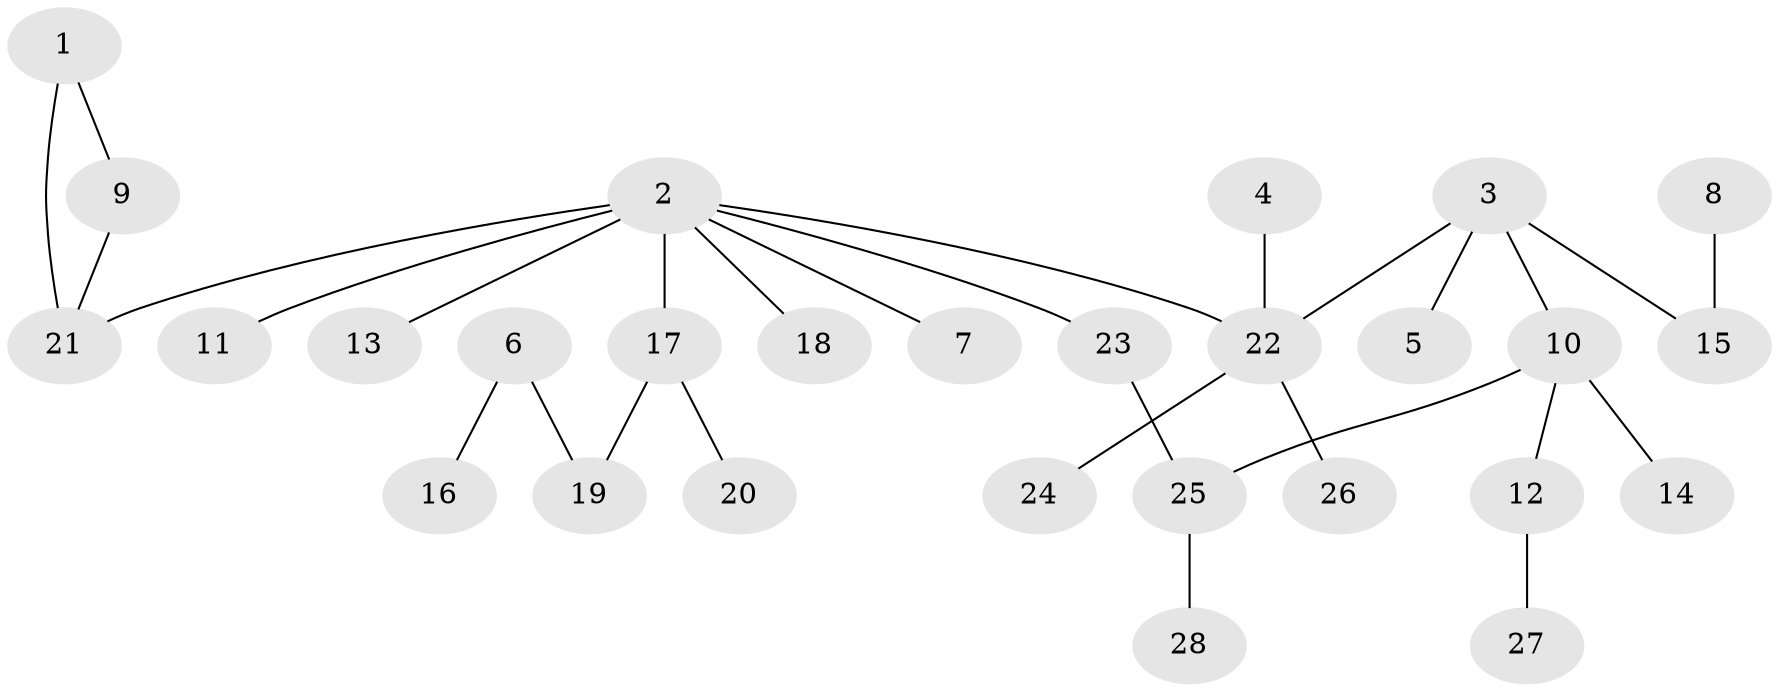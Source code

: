 // original degree distribution, {4: 0.14285714285714285, 6: 0.017857142857142856, 3: 0.14285714285714285, 2: 0.19642857142857142, 5: 0.017857142857142856, 1: 0.48214285714285715}
// Generated by graph-tools (version 1.1) at 2025/25/03/09/25 03:25:32]
// undirected, 28 vertices, 29 edges
graph export_dot {
graph [start="1"]
  node [color=gray90,style=filled];
  1;
  2;
  3;
  4;
  5;
  6;
  7;
  8;
  9;
  10;
  11;
  12;
  13;
  14;
  15;
  16;
  17;
  18;
  19;
  20;
  21;
  22;
  23;
  24;
  25;
  26;
  27;
  28;
  1 -- 9 [weight=1.0];
  1 -- 21 [weight=1.0];
  2 -- 7 [weight=1.0];
  2 -- 11 [weight=1.0];
  2 -- 13 [weight=1.0];
  2 -- 17 [weight=2.0];
  2 -- 18 [weight=1.0];
  2 -- 21 [weight=1.0];
  2 -- 22 [weight=1.0];
  2 -- 23 [weight=1.0];
  3 -- 5 [weight=1.0];
  3 -- 10 [weight=1.0];
  3 -- 15 [weight=1.0];
  3 -- 22 [weight=1.0];
  4 -- 22 [weight=1.0];
  6 -- 16 [weight=1.0];
  6 -- 19 [weight=1.0];
  8 -- 15 [weight=1.0];
  9 -- 21 [weight=1.0];
  10 -- 12 [weight=1.0];
  10 -- 14 [weight=1.0];
  10 -- 25 [weight=1.0];
  12 -- 27 [weight=1.0];
  17 -- 19 [weight=1.0];
  17 -- 20 [weight=1.0];
  22 -- 24 [weight=1.0];
  22 -- 26 [weight=1.0];
  23 -- 25 [weight=1.0];
  25 -- 28 [weight=1.0];
}
